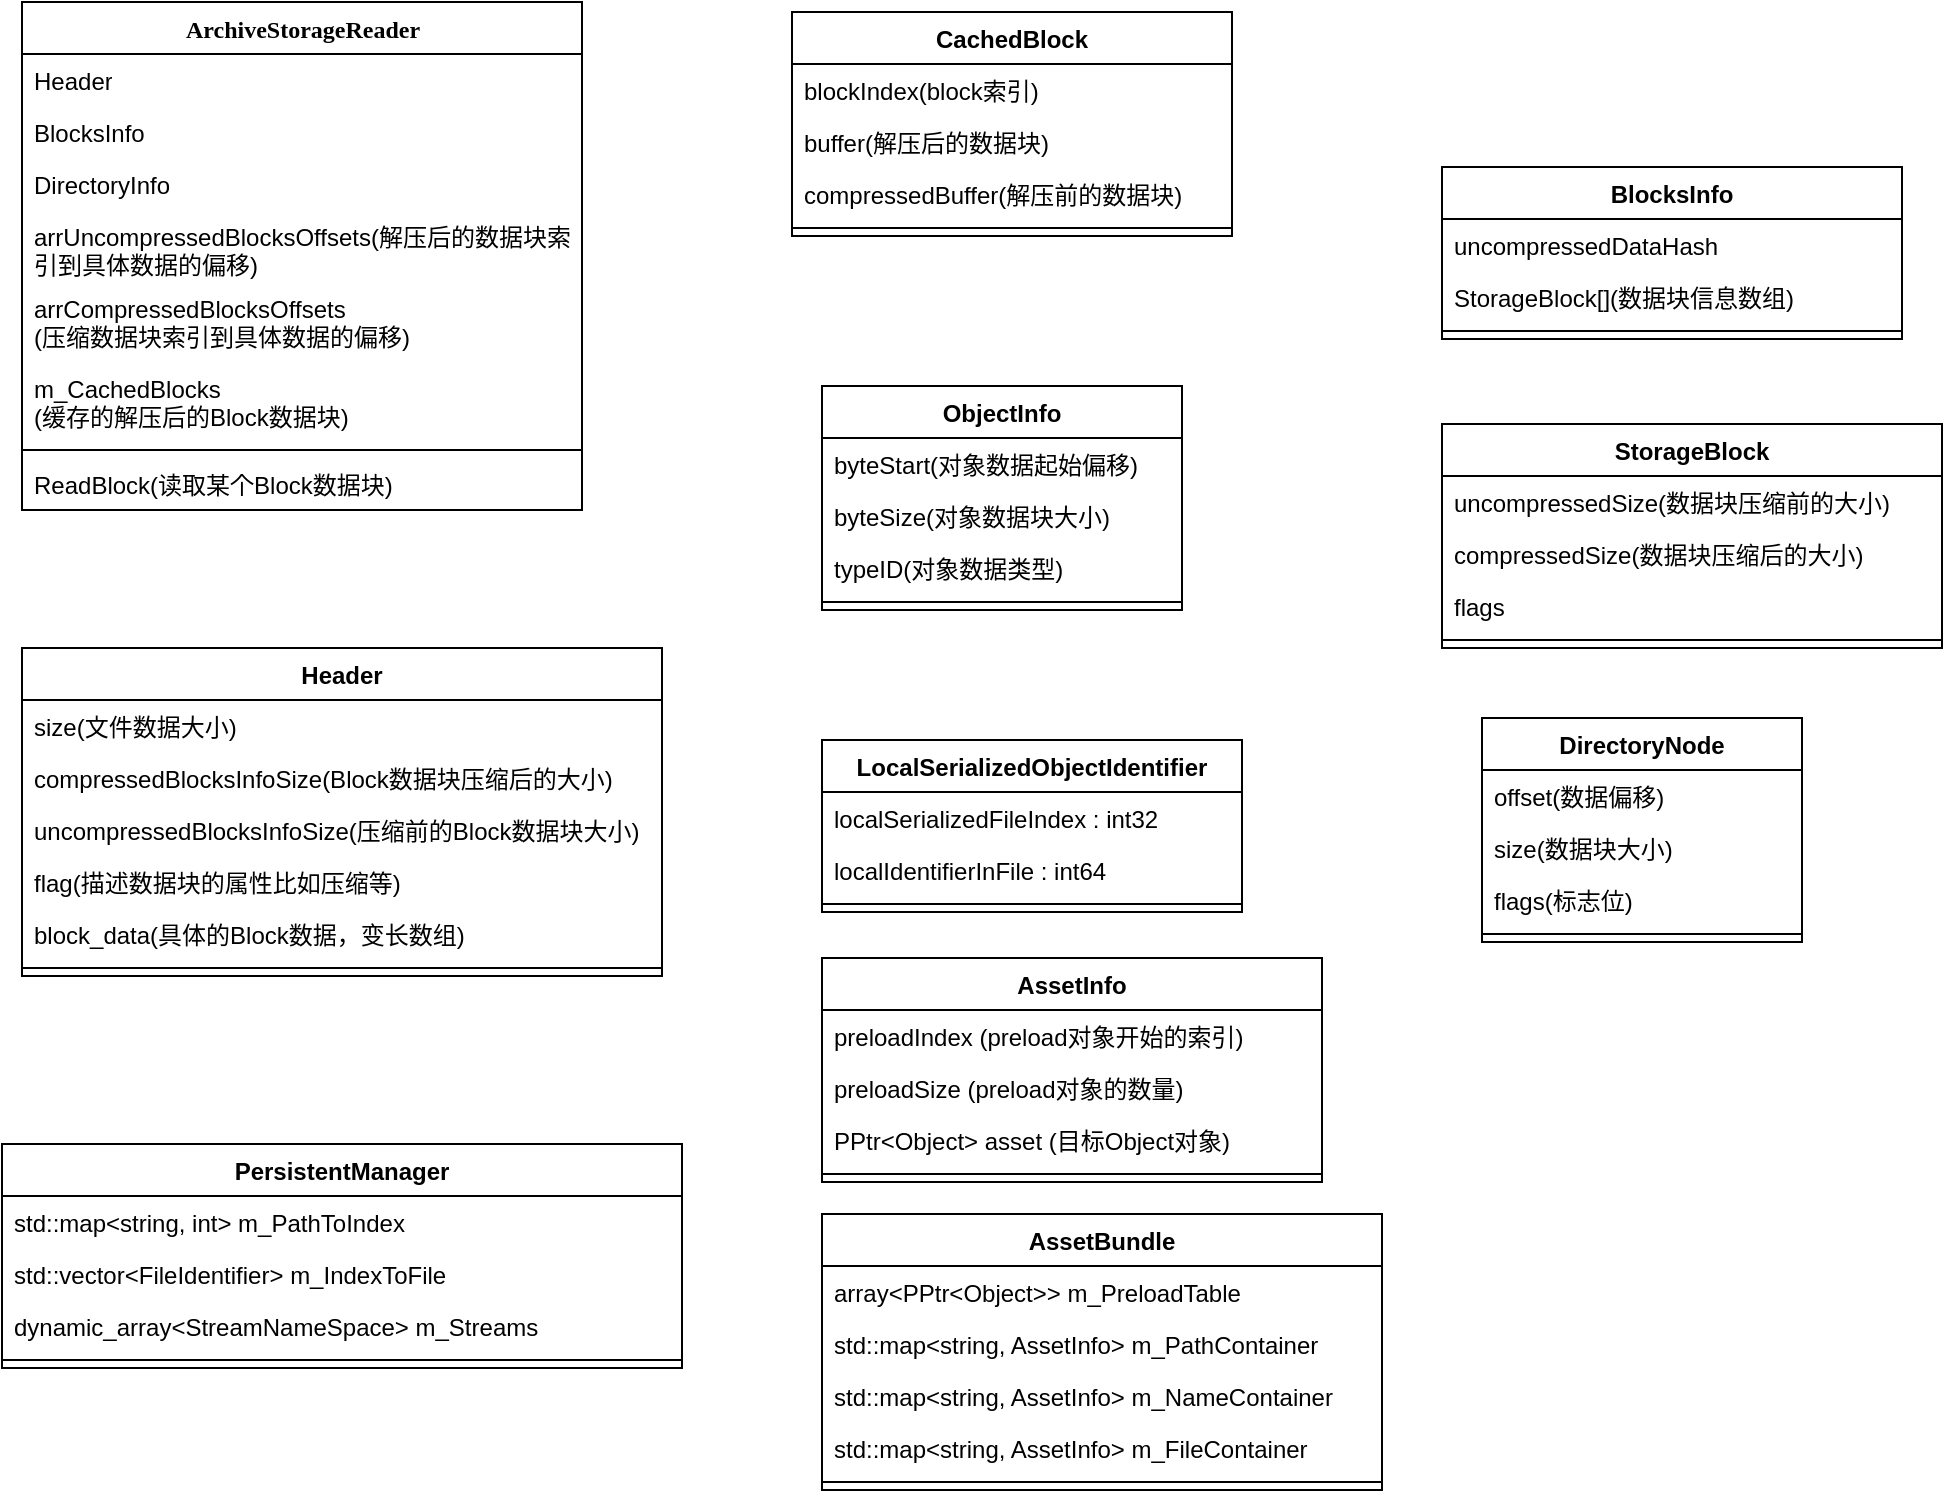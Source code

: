 <mxfile version="10.6.7" type="github"><diagram name="Page-1" id="9f46799a-70d6-7492-0946-bef42562c5a5"><mxGraphModel dx="1394" dy="756" grid="1" gridSize="10" guides="1" tooltips="1" connect="1" arrows="1" fold="1" page="1" pageScale="1" pageWidth="1100" pageHeight="850" background="#ffffff" math="0" shadow="0"><root><mxCell id="0"/><mxCell id="1" parent="0"/><mxCell id="78961159f06e98e8-17" value="ArchiveStorageReader" style="swimlane;html=1;fontStyle=1;align=center;verticalAlign=top;childLayout=stackLayout;horizontal=1;startSize=26;horizontalStack=0;resizeParent=1;resizeLast=0;collapsible=1;marginBottom=0;swimlaneFillColor=#ffffff;rounded=0;shadow=0;comic=0;labelBackgroundColor=none;strokeColor=#000000;strokeWidth=1;fillColor=none;fontFamily=Verdana;fontSize=12;fontColor=#000000;" parent="1" vertex="1"><mxGeometry x="80" y="81" width="280" height="254" as="geometry"/></mxCell><mxCell id="78961159f06e98e8-21" value="Header" style="text;html=1;strokeColor=none;fillColor=none;align=left;verticalAlign=top;spacingLeft=4;spacingRight=4;whiteSpace=wrap;overflow=hidden;rotatable=0;points=[[0,0.5],[1,0.5]];portConstraint=eastwest;" parent="78961159f06e98e8-17" vertex="1"><mxGeometry y="26" width="280" height="26" as="geometry"/></mxCell><mxCell id="78961159f06e98e8-23" value="BlocksInfo" style="text;html=1;strokeColor=none;fillColor=none;align=left;verticalAlign=top;spacingLeft=4;spacingRight=4;whiteSpace=wrap;overflow=hidden;rotatable=0;points=[[0,0.5],[1,0.5]];portConstraint=eastwest;" parent="78961159f06e98e8-17" vertex="1"><mxGeometry y="52" width="280" height="26" as="geometry"/></mxCell><mxCell id="78961159f06e98e8-25" value="DirectoryInfo" style="text;html=1;strokeColor=none;fillColor=none;align=left;verticalAlign=top;spacingLeft=4;spacingRight=4;whiteSpace=wrap;overflow=hidden;rotatable=0;points=[[0,0.5],[1,0.5]];portConstraint=eastwest;" parent="78961159f06e98e8-17" vertex="1"><mxGeometry y="78" width="280" height="26" as="geometry"/></mxCell><mxCell id="78961159f06e98e8-26" value="arrUncompressedBlocksOffsets(解压后的数据块索引到具体数据的偏移)" style="text;html=1;strokeColor=none;fillColor=none;align=left;verticalAlign=top;spacingLeft=4;spacingRight=4;whiteSpace=wrap;overflow=hidden;rotatable=0;points=[[0,0.5],[1,0.5]];portConstraint=eastwest;" parent="78961159f06e98e8-17" vertex="1"><mxGeometry y="104" width="280" height="36" as="geometry"/></mxCell><mxCell id="78961159f06e98e8-24" value="arrCompressedBlocksOffsets&lt;br&gt;(压缩数据块索引到具体数据的偏移)" style="text;html=1;strokeColor=none;fillColor=none;align=left;verticalAlign=top;spacingLeft=4;spacingRight=4;whiteSpace=wrap;overflow=hidden;rotatable=0;points=[[0,0.5],[1,0.5]];portConstraint=eastwest;" parent="78961159f06e98e8-17" vertex="1"><mxGeometry y="140" width="280" height="40" as="geometry"/></mxCell><mxCell id="H7Ohms2Mga-NkrCuYr1O-47" value="m_CachedBlocks&lt;br&gt;(缓存的解压后的Block数据块)" style="text;html=1;strokeColor=none;fillColor=none;align=left;verticalAlign=top;spacingLeft=4;spacingRight=4;whiteSpace=wrap;overflow=hidden;rotatable=0;points=[[0,0.5],[1,0.5]];portConstraint=eastwest;" vertex="1" parent="78961159f06e98e8-17"><mxGeometry y="180" width="280" height="40" as="geometry"/></mxCell><mxCell id="78961159f06e98e8-19" value="" style="line;html=1;strokeWidth=1;fillColor=none;align=left;verticalAlign=middle;spacingTop=-1;spacingLeft=3;spacingRight=3;rotatable=0;labelPosition=right;points=[];portConstraint=eastwest;" parent="78961159f06e98e8-17" vertex="1"><mxGeometry y="220" width="280" height="8" as="geometry"/></mxCell><mxCell id="H7Ohms2Mga-NkrCuYr1O-34" value="ReadBlock(读取某个Block数据块)" style="text;html=1;strokeColor=none;fillColor=none;align=left;verticalAlign=top;spacingLeft=4;spacingRight=4;whiteSpace=wrap;overflow=hidden;rotatable=0;points=[[0,0.5],[1,0.5]];portConstraint=eastwest;" vertex="1" parent="78961159f06e98e8-17"><mxGeometry y="228" width="280" height="26" as="geometry"/></mxCell><mxCell id="H7Ohms2Mga-NkrCuYr1O-2" value="Header" style="swimlane;fontStyle=1;align=center;verticalAlign=top;childLayout=stackLayout;horizontal=1;startSize=26;horizontalStack=0;resizeParent=1;resizeParentMax=0;resizeLast=0;collapsible=1;marginBottom=0;" vertex="1" parent="1"><mxGeometry x="80" y="404" width="320" height="164" as="geometry"/></mxCell><mxCell id="H7Ohms2Mga-NkrCuYr1O-3" value="size(文件数据大小)" style="text;strokeColor=none;fillColor=none;align=left;verticalAlign=top;spacingLeft=4;spacingRight=4;overflow=hidden;rotatable=0;points=[[0,0.5],[1,0.5]];portConstraint=eastwest;" vertex="1" parent="H7Ohms2Mga-NkrCuYr1O-2"><mxGeometry y="26" width="320" height="26" as="geometry"/></mxCell><mxCell id="H7Ohms2Mga-NkrCuYr1O-8" value="compressedBlocksInfoSize(Block数据块压缩后的大小)" style="text;strokeColor=none;fillColor=none;align=left;verticalAlign=top;spacingLeft=4;spacingRight=4;overflow=hidden;rotatable=0;points=[[0,0.5],[1,0.5]];portConstraint=eastwest;" vertex="1" parent="H7Ohms2Mga-NkrCuYr1O-2"><mxGeometry y="52" width="320" height="26" as="geometry"/></mxCell><mxCell id="H7Ohms2Mga-NkrCuYr1O-7" value="uncompressedBlocksInfoSize(压缩前的Block数据块大小)" style="text;strokeColor=none;fillColor=none;align=left;verticalAlign=top;spacingLeft=4;spacingRight=4;overflow=hidden;rotatable=0;points=[[0,0.5],[1,0.5]];portConstraint=eastwest;" vertex="1" parent="H7Ohms2Mga-NkrCuYr1O-2"><mxGeometry y="78" width="320" height="26" as="geometry"/></mxCell><mxCell id="H7Ohms2Mga-NkrCuYr1O-9" value="flag(描述数据块的属性比如压缩等)" style="text;strokeColor=none;fillColor=none;align=left;verticalAlign=top;spacingLeft=4;spacingRight=4;overflow=hidden;rotatable=0;points=[[0,0.5],[1,0.5]];portConstraint=eastwest;" vertex="1" parent="H7Ohms2Mga-NkrCuYr1O-2"><mxGeometry y="104" width="320" height="26" as="geometry"/></mxCell><mxCell id="H7Ohms2Mga-NkrCuYr1O-10" value="block_data(具体的Block数据，变长数组)" style="text;strokeColor=none;fillColor=none;align=left;verticalAlign=top;spacingLeft=4;spacingRight=4;overflow=hidden;rotatable=0;points=[[0,0.5],[1,0.5]];portConstraint=eastwest;" vertex="1" parent="H7Ohms2Mga-NkrCuYr1O-2"><mxGeometry y="130" width="320" height="26" as="geometry"/></mxCell><mxCell id="H7Ohms2Mga-NkrCuYr1O-4" value="" style="line;strokeWidth=1;fillColor=none;align=left;verticalAlign=middle;spacingTop=-1;spacingLeft=3;spacingRight=3;rotatable=0;labelPosition=right;points=[];portConstraint=eastwest;" vertex="1" parent="H7Ohms2Mga-NkrCuYr1O-2"><mxGeometry y="156" width="320" height="8" as="geometry"/></mxCell><mxCell id="H7Ohms2Mga-NkrCuYr1O-11" value="StorageBlock" style="swimlane;fontStyle=1;align=center;verticalAlign=top;childLayout=stackLayout;horizontal=1;startSize=26;horizontalStack=0;resizeParent=1;resizeParentMax=0;resizeLast=0;collapsible=1;marginBottom=0;" vertex="1" parent="1"><mxGeometry x="790" y="292" width="250" height="112" as="geometry"/></mxCell><mxCell id="H7Ohms2Mga-NkrCuYr1O-12" value="uncompressedSize(数据块压缩前的大小)" style="text;strokeColor=none;fillColor=none;align=left;verticalAlign=top;spacingLeft=4;spacingRight=4;overflow=hidden;rotatable=0;points=[[0,0.5],[1,0.5]];portConstraint=eastwest;" vertex="1" parent="H7Ohms2Mga-NkrCuYr1O-11"><mxGeometry y="26" width="250" height="26" as="geometry"/></mxCell><mxCell id="H7Ohms2Mga-NkrCuYr1O-15" value="compressedSize(数据块压缩后的大小)" style="text;strokeColor=none;fillColor=none;align=left;verticalAlign=top;spacingLeft=4;spacingRight=4;overflow=hidden;rotatable=0;points=[[0,0.5],[1,0.5]];portConstraint=eastwest;" vertex="1" parent="H7Ohms2Mga-NkrCuYr1O-11"><mxGeometry y="52" width="250" height="26" as="geometry"/></mxCell><mxCell id="H7Ohms2Mga-NkrCuYr1O-16" value="flags" style="text;strokeColor=none;fillColor=none;align=left;verticalAlign=top;spacingLeft=4;spacingRight=4;overflow=hidden;rotatable=0;points=[[0,0.5],[1,0.5]];portConstraint=eastwest;" vertex="1" parent="H7Ohms2Mga-NkrCuYr1O-11"><mxGeometry y="78" width="250" height="26" as="geometry"/></mxCell><mxCell id="H7Ohms2Mga-NkrCuYr1O-13" value="" style="line;strokeWidth=1;fillColor=none;align=left;verticalAlign=middle;spacingTop=-1;spacingLeft=3;spacingRight=3;rotatable=0;labelPosition=right;points=[];portConstraint=eastwest;" vertex="1" parent="H7Ohms2Mga-NkrCuYr1O-11"><mxGeometry y="104" width="250" height="8" as="geometry"/></mxCell><mxCell id="H7Ohms2Mga-NkrCuYr1O-17" value="BlocksInfo" style="swimlane;fontStyle=1;align=center;verticalAlign=top;childLayout=stackLayout;horizontal=1;startSize=26;horizontalStack=0;resizeParent=1;resizeParentMax=0;resizeLast=0;collapsible=1;marginBottom=0;" vertex="1" parent="1"><mxGeometry x="790" y="163.5" width="230" height="86" as="geometry"/></mxCell><mxCell id="H7Ohms2Mga-NkrCuYr1O-18" value="uncompressedDataHash" style="text;strokeColor=none;fillColor=none;align=left;verticalAlign=top;spacingLeft=4;spacingRight=4;overflow=hidden;rotatable=0;points=[[0,0.5],[1,0.5]];portConstraint=eastwest;" vertex="1" parent="H7Ohms2Mga-NkrCuYr1O-17"><mxGeometry y="26" width="230" height="26" as="geometry"/></mxCell><mxCell id="H7Ohms2Mga-NkrCuYr1O-21" value="StorageBlock[](数据块信息数组)" style="text;strokeColor=none;fillColor=none;align=left;verticalAlign=top;spacingLeft=4;spacingRight=4;overflow=hidden;rotatable=0;points=[[0,0.5],[1,0.5]];portConstraint=eastwest;" vertex="1" parent="H7Ohms2Mga-NkrCuYr1O-17"><mxGeometry y="52" width="230" height="26" as="geometry"/></mxCell><mxCell id="H7Ohms2Mga-NkrCuYr1O-19" value="" style="line;strokeWidth=1;fillColor=none;align=left;verticalAlign=middle;spacingTop=-1;spacingLeft=3;spacingRight=3;rotatable=0;labelPosition=right;points=[];portConstraint=eastwest;" vertex="1" parent="H7Ohms2Mga-NkrCuYr1O-17"><mxGeometry y="78" width="230" height="8" as="geometry"/></mxCell><mxCell id="H7Ohms2Mga-NkrCuYr1O-27" value="DirectoryNode" style="swimlane;fontStyle=1;align=center;verticalAlign=top;childLayout=stackLayout;horizontal=1;startSize=26;horizontalStack=0;resizeParent=1;resizeParentMax=0;resizeLast=0;collapsible=1;marginBottom=0;" vertex="1" parent="1"><mxGeometry x="810" y="439" width="160" height="112" as="geometry"/></mxCell><mxCell id="H7Ohms2Mga-NkrCuYr1O-28" value="offset(数据偏移)" style="text;strokeColor=none;fillColor=none;align=left;verticalAlign=top;spacingLeft=4;spacingRight=4;overflow=hidden;rotatable=0;points=[[0,0.5],[1,0.5]];portConstraint=eastwest;" vertex="1" parent="H7Ohms2Mga-NkrCuYr1O-27"><mxGeometry y="26" width="160" height="26" as="geometry"/></mxCell><mxCell id="H7Ohms2Mga-NkrCuYr1O-31" value="size(数据块大小)" style="text;strokeColor=none;fillColor=none;align=left;verticalAlign=top;spacingLeft=4;spacingRight=4;overflow=hidden;rotatable=0;points=[[0,0.5],[1,0.5]];portConstraint=eastwest;" vertex="1" parent="H7Ohms2Mga-NkrCuYr1O-27"><mxGeometry y="52" width="160" height="26" as="geometry"/></mxCell><mxCell id="H7Ohms2Mga-NkrCuYr1O-32" value="flags(标志位)" style="text;strokeColor=none;fillColor=none;align=left;verticalAlign=top;spacingLeft=4;spacingRight=4;overflow=hidden;rotatable=0;points=[[0,0.5],[1,0.5]];portConstraint=eastwest;" vertex="1" parent="H7Ohms2Mga-NkrCuYr1O-27"><mxGeometry y="78" width="160" height="26" as="geometry"/></mxCell><mxCell id="H7Ohms2Mga-NkrCuYr1O-29" value="" style="line;strokeWidth=1;fillColor=none;align=left;verticalAlign=middle;spacingTop=-1;spacingLeft=3;spacingRight=3;rotatable=0;labelPosition=right;points=[];portConstraint=eastwest;" vertex="1" parent="H7Ohms2Mga-NkrCuYr1O-27"><mxGeometry y="104" width="160" height="8" as="geometry"/></mxCell><mxCell id="H7Ohms2Mga-NkrCuYr1O-35" value="PersistentManager" style="swimlane;fontStyle=1;align=center;verticalAlign=top;childLayout=stackLayout;horizontal=1;startSize=26;horizontalStack=0;resizeParent=1;resizeParentMax=0;resizeLast=0;collapsible=1;marginBottom=0;" vertex="1" parent="1"><mxGeometry x="70" y="652" width="340" height="112" as="geometry"/></mxCell><mxCell id="H7Ohms2Mga-NkrCuYr1O-36" value="std::map&lt;string, int&gt; m_PathToIndex" style="text;strokeColor=none;fillColor=none;align=left;verticalAlign=top;spacingLeft=4;spacingRight=4;overflow=hidden;rotatable=0;points=[[0,0.5],[1,0.5]];portConstraint=eastwest;" vertex="1" parent="H7Ohms2Mga-NkrCuYr1O-35"><mxGeometry y="26" width="340" height="26" as="geometry"/></mxCell><mxCell id="H7Ohms2Mga-NkrCuYr1O-39" value="std::vector&lt;FileIdentifier&gt; m_IndexToFile&#10;" style="text;strokeColor=none;fillColor=none;align=left;verticalAlign=top;spacingLeft=4;spacingRight=4;overflow=hidden;rotatable=0;points=[[0,0.5],[1,0.5]];portConstraint=eastwest;" vertex="1" parent="H7Ohms2Mga-NkrCuYr1O-35"><mxGeometry y="52" width="340" height="26" as="geometry"/></mxCell><mxCell id="H7Ohms2Mga-NkrCuYr1O-40" value="dynamic_array&lt;StreamNameSpace&gt; m_Streams&#10;" style="text;strokeColor=none;fillColor=none;align=left;verticalAlign=top;spacingLeft=4;spacingRight=4;overflow=hidden;rotatable=0;points=[[0,0.5],[1,0.5]];portConstraint=eastwest;" vertex="1" parent="H7Ohms2Mga-NkrCuYr1O-35"><mxGeometry y="78" width="340" height="26" as="geometry"/></mxCell><mxCell id="H7Ohms2Mga-NkrCuYr1O-37" value="" style="line;strokeWidth=1;fillColor=none;align=left;verticalAlign=middle;spacingTop=-1;spacingLeft=3;spacingRight=3;rotatable=0;labelPosition=right;points=[];portConstraint=eastwest;" vertex="1" parent="H7Ohms2Mga-NkrCuYr1O-35"><mxGeometry y="104" width="340" height="8" as="geometry"/></mxCell><mxCell id="H7Ohms2Mga-NkrCuYr1O-41" value="CachedBlock" style="swimlane;fontStyle=1;align=center;verticalAlign=top;childLayout=stackLayout;horizontal=1;startSize=26;horizontalStack=0;resizeParent=1;resizeParentMax=0;resizeLast=0;collapsible=1;marginBottom=0;" vertex="1" parent="1"><mxGeometry x="465" y="86" width="220" height="112" as="geometry"/></mxCell><mxCell id="H7Ohms2Mga-NkrCuYr1O-42" value="blockIndex(block索引)" style="text;strokeColor=none;fillColor=none;align=left;verticalAlign=top;spacingLeft=4;spacingRight=4;overflow=hidden;rotatable=0;points=[[0,0.5],[1,0.5]];portConstraint=eastwest;" vertex="1" parent="H7Ohms2Mga-NkrCuYr1O-41"><mxGeometry y="26" width="220" height="26" as="geometry"/></mxCell><mxCell id="H7Ohms2Mga-NkrCuYr1O-45" value="buffer(解压后的数据块)" style="text;strokeColor=none;fillColor=none;align=left;verticalAlign=top;spacingLeft=4;spacingRight=4;overflow=hidden;rotatable=0;points=[[0,0.5],[1,0.5]];portConstraint=eastwest;" vertex="1" parent="H7Ohms2Mga-NkrCuYr1O-41"><mxGeometry y="52" width="220" height="26" as="geometry"/></mxCell><mxCell id="H7Ohms2Mga-NkrCuYr1O-46" value="compressedBuffer(解压前的数据块)" style="text;strokeColor=none;fillColor=none;align=left;verticalAlign=top;spacingLeft=4;spacingRight=4;overflow=hidden;rotatable=0;points=[[0,0.5],[1,0.5]];portConstraint=eastwest;" vertex="1" parent="H7Ohms2Mga-NkrCuYr1O-41"><mxGeometry y="78" width="220" height="26" as="geometry"/></mxCell><mxCell id="H7Ohms2Mga-NkrCuYr1O-43" value="" style="line;strokeWidth=1;fillColor=none;align=left;verticalAlign=middle;spacingTop=-1;spacingLeft=3;spacingRight=3;rotatable=0;labelPosition=right;points=[];portConstraint=eastwest;" vertex="1" parent="H7Ohms2Mga-NkrCuYr1O-41"><mxGeometry y="104" width="220" height="8" as="geometry"/></mxCell><mxCell id="H7Ohms2Mga-NkrCuYr1O-48" value="ObjectInfo" style="swimlane;fontStyle=1;align=center;verticalAlign=top;childLayout=stackLayout;horizontal=1;startSize=26;horizontalStack=0;resizeParent=1;resizeParentMax=0;resizeLast=0;collapsible=1;marginBottom=0;" vertex="1" parent="1"><mxGeometry x="480" y="273" width="180" height="112" as="geometry"/></mxCell><mxCell id="H7Ohms2Mga-NkrCuYr1O-49" value="byteStart(对象数据起始偏移)&#10;" style="text;strokeColor=none;fillColor=none;align=left;verticalAlign=top;spacingLeft=4;spacingRight=4;overflow=hidden;rotatable=0;points=[[0,0.5],[1,0.5]];portConstraint=eastwest;" vertex="1" parent="H7Ohms2Mga-NkrCuYr1O-48"><mxGeometry y="26" width="180" height="26" as="geometry"/></mxCell><mxCell id="H7Ohms2Mga-NkrCuYr1O-52" value="byteSize(对象数据块大小)" style="text;strokeColor=none;fillColor=none;align=left;verticalAlign=top;spacingLeft=4;spacingRight=4;overflow=hidden;rotatable=0;points=[[0,0.5],[1,0.5]];portConstraint=eastwest;" vertex="1" parent="H7Ohms2Mga-NkrCuYr1O-48"><mxGeometry y="52" width="180" height="26" as="geometry"/></mxCell><mxCell id="H7Ohms2Mga-NkrCuYr1O-53" value="typeID(对象数据类型)" style="text;strokeColor=none;fillColor=none;align=left;verticalAlign=top;spacingLeft=4;spacingRight=4;overflow=hidden;rotatable=0;points=[[0,0.5],[1,0.5]];portConstraint=eastwest;" vertex="1" parent="H7Ohms2Mga-NkrCuYr1O-48"><mxGeometry y="78" width="180" height="26" as="geometry"/></mxCell><mxCell id="H7Ohms2Mga-NkrCuYr1O-50" value="" style="line;strokeWidth=1;fillColor=none;align=left;verticalAlign=middle;spacingTop=-1;spacingLeft=3;spacingRight=3;rotatable=0;labelPosition=right;points=[];portConstraint=eastwest;" vertex="1" parent="H7Ohms2Mga-NkrCuYr1O-48"><mxGeometry y="104" width="180" height="8" as="geometry"/></mxCell><mxCell id="H7Ohms2Mga-NkrCuYr1O-54" value="LocalSerializedObjectIdentifier" style="swimlane;fontStyle=1;align=center;verticalAlign=top;childLayout=stackLayout;horizontal=1;startSize=26;horizontalStack=0;resizeParent=1;resizeParentMax=0;resizeLast=0;collapsible=1;marginBottom=0;" vertex="1" parent="1"><mxGeometry x="480" y="450" width="210" height="86" as="geometry"/></mxCell><mxCell id="H7Ohms2Mga-NkrCuYr1O-55" value="localSerializedFileIndex : int32" style="text;strokeColor=none;fillColor=none;align=left;verticalAlign=top;spacingLeft=4;spacingRight=4;overflow=hidden;rotatable=0;points=[[0,0.5],[1,0.5]];portConstraint=eastwest;" vertex="1" parent="H7Ohms2Mga-NkrCuYr1O-54"><mxGeometry y="26" width="210" height="26" as="geometry"/></mxCell><mxCell id="H7Ohms2Mga-NkrCuYr1O-57" value="localIdentifierInFile : int64" style="text;strokeColor=none;fillColor=none;align=left;verticalAlign=top;spacingLeft=4;spacingRight=4;overflow=hidden;rotatable=0;points=[[0,0.5],[1,0.5]];portConstraint=eastwest;" vertex="1" parent="H7Ohms2Mga-NkrCuYr1O-54"><mxGeometry y="52" width="210" height="26" as="geometry"/></mxCell><mxCell id="H7Ohms2Mga-NkrCuYr1O-56" value="" style="line;strokeWidth=1;fillColor=none;align=left;verticalAlign=middle;spacingTop=-1;spacingLeft=3;spacingRight=3;rotatable=0;labelPosition=right;points=[];portConstraint=eastwest;" vertex="1" parent="H7Ohms2Mga-NkrCuYr1O-54"><mxGeometry y="78" width="210" height="8" as="geometry"/></mxCell><mxCell id="H7Ohms2Mga-NkrCuYr1O-59" value="AssetInfo" style="swimlane;fontStyle=1;align=center;verticalAlign=top;childLayout=stackLayout;horizontal=1;startSize=26;horizontalStack=0;resizeParent=1;resizeParentMax=0;resizeLast=0;collapsible=1;marginBottom=0;" vertex="1" parent="1"><mxGeometry x="480" y="559" width="250" height="112" as="geometry"/></mxCell><mxCell id="H7Ohms2Mga-NkrCuYr1O-60" value="preloadIndex (preload对象开始的索引)" style="text;strokeColor=none;fillColor=none;align=left;verticalAlign=top;spacingLeft=4;spacingRight=4;overflow=hidden;rotatable=0;points=[[0,0.5],[1,0.5]];portConstraint=eastwest;" vertex="1" parent="H7Ohms2Mga-NkrCuYr1O-59"><mxGeometry y="26" width="250" height="26" as="geometry"/></mxCell><mxCell id="H7Ohms2Mga-NkrCuYr1O-62" value="preloadSize (preload对象的数量)" style="text;strokeColor=none;fillColor=none;align=left;verticalAlign=top;spacingLeft=4;spacingRight=4;overflow=hidden;rotatable=0;points=[[0,0.5],[1,0.5]];portConstraint=eastwest;" vertex="1" parent="H7Ohms2Mga-NkrCuYr1O-59"><mxGeometry y="52" width="250" height="26" as="geometry"/></mxCell><mxCell id="H7Ohms2Mga-NkrCuYr1O-63" value="PPtr&lt;Object&gt; asset (目标Object对象)" style="text;strokeColor=none;fillColor=none;align=left;verticalAlign=top;spacingLeft=4;spacingRight=4;overflow=hidden;rotatable=0;points=[[0,0.5],[1,0.5]];portConstraint=eastwest;" vertex="1" parent="H7Ohms2Mga-NkrCuYr1O-59"><mxGeometry y="78" width="250" height="26" as="geometry"/></mxCell><mxCell id="H7Ohms2Mga-NkrCuYr1O-61" value="" style="line;strokeWidth=1;fillColor=none;align=left;verticalAlign=middle;spacingTop=-1;spacingLeft=3;spacingRight=3;rotatable=0;labelPosition=right;points=[];portConstraint=eastwest;" vertex="1" parent="H7Ohms2Mga-NkrCuYr1O-59"><mxGeometry y="104" width="250" height="8" as="geometry"/></mxCell><mxCell id="H7Ohms2Mga-NkrCuYr1O-64" value="AssetBundle" style="swimlane;fontStyle=1;align=center;verticalAlign=top;childLayout=stackLayout;horizontal=1;startSize=26;horizontalStack=0;resizeParent=1;resizeParentMax=0;resizeLast=0;collapsible=1;marginBottom=0;" vertex="1" parent="1"><mxGeometry x="480" y="687" width="280" height="138" as="geometry"/></mxCell><mxCell id="H7Ohms2Mga-NkrCuYr1O-65" value="array&lt;PPtr&lt;Object&gt;&gt; m_PreloadTable" style="text;strokeColor=none;fillColor=none;align=left;verticalAlign=top;spacingLeft=4;spacingRight=4;overflow=hidden;rotatable=0;points=[[0,0.5],[1,0.5]];portConstraint=eastwest;" vertex="1" parent="H7Ohms2Mga-NkrCuYr1O-64"><mxGeometry y="26" width="280" height="26" as="geometry"/></mxCell><mxCell id="H7Ohms2Mga-NkrCuYr1O-67" value="std::map&lt;string, AssetInfo&gt; m_PathContainer" style="text;strokeColor=none;fillColor=none;align=left;verticalAlign=top;spacingLeft=4;spacingRight=4;overflow=hidden;rotatable=0;points=[[0,0.5],[1,0.5]];portConstraint=eastwest;" vertex="1" parent="H7Ohms2Mga-NkrCuYr1O-64"><mxGeometry y="52" width="280" height="26" as="geometry"/></mxCell><mxCell id="H7Ohms2Mga-NkrCuYr1O-68" value="std::map&lt;string, AssetInfo&gt; m_NameContainer" style="text;strokeColor=none;fillColor=none;align=left;verticalAlign=top;spacingLeft=4;spacingRight=4;overflow=hidden;rotatable=0;points=[[0,0.5],[1,0.5]];portConstraint=eastwest;" vertex="1" parent="H7Ohms2Mga-NkrCuYr1O-64"><mxGeometry y="78" width="280" height="26" as="geometry"/></mxCell><mxCell id="H7Ohms2Mga-NkrCuYr1O-69" value="std::map&lt;string, AssetInfo&gt; m_FileContainer" style="text;strokeColor=none;fillColor=none;align=left;verticalAlign=top;spacingLeft=4;spacingRight=4;overflow=hidden;rotatable=0;points=[[0,0.5],[1,0.5]];portConstraint=eastwest;" vertex="1" parent="H7Ohms2Mga-NkrCuYr1O-64"><mxGeometry y="104" width="280" height="26" as="geometry"/></mxCell><mxCell id="H7Ohms2Mga-NkrCuYr1O-66" value="" style="line;strokeWidth=1;fillColor=none;align=left;verticalAlign=middle;spacingTop=-1;spacingLeft=3;spacingRight=3;rotatable=0;labelPosition=right;points=[];portConstraint=eastwest;" vertex="1" parent="H7Ohms2Mga-NkrCuYr1O-64"><mxGeometry y="130" width="280" height="8" as="geometry"/></mxCell></root></mxGraphModel></diagram></mxfile>
